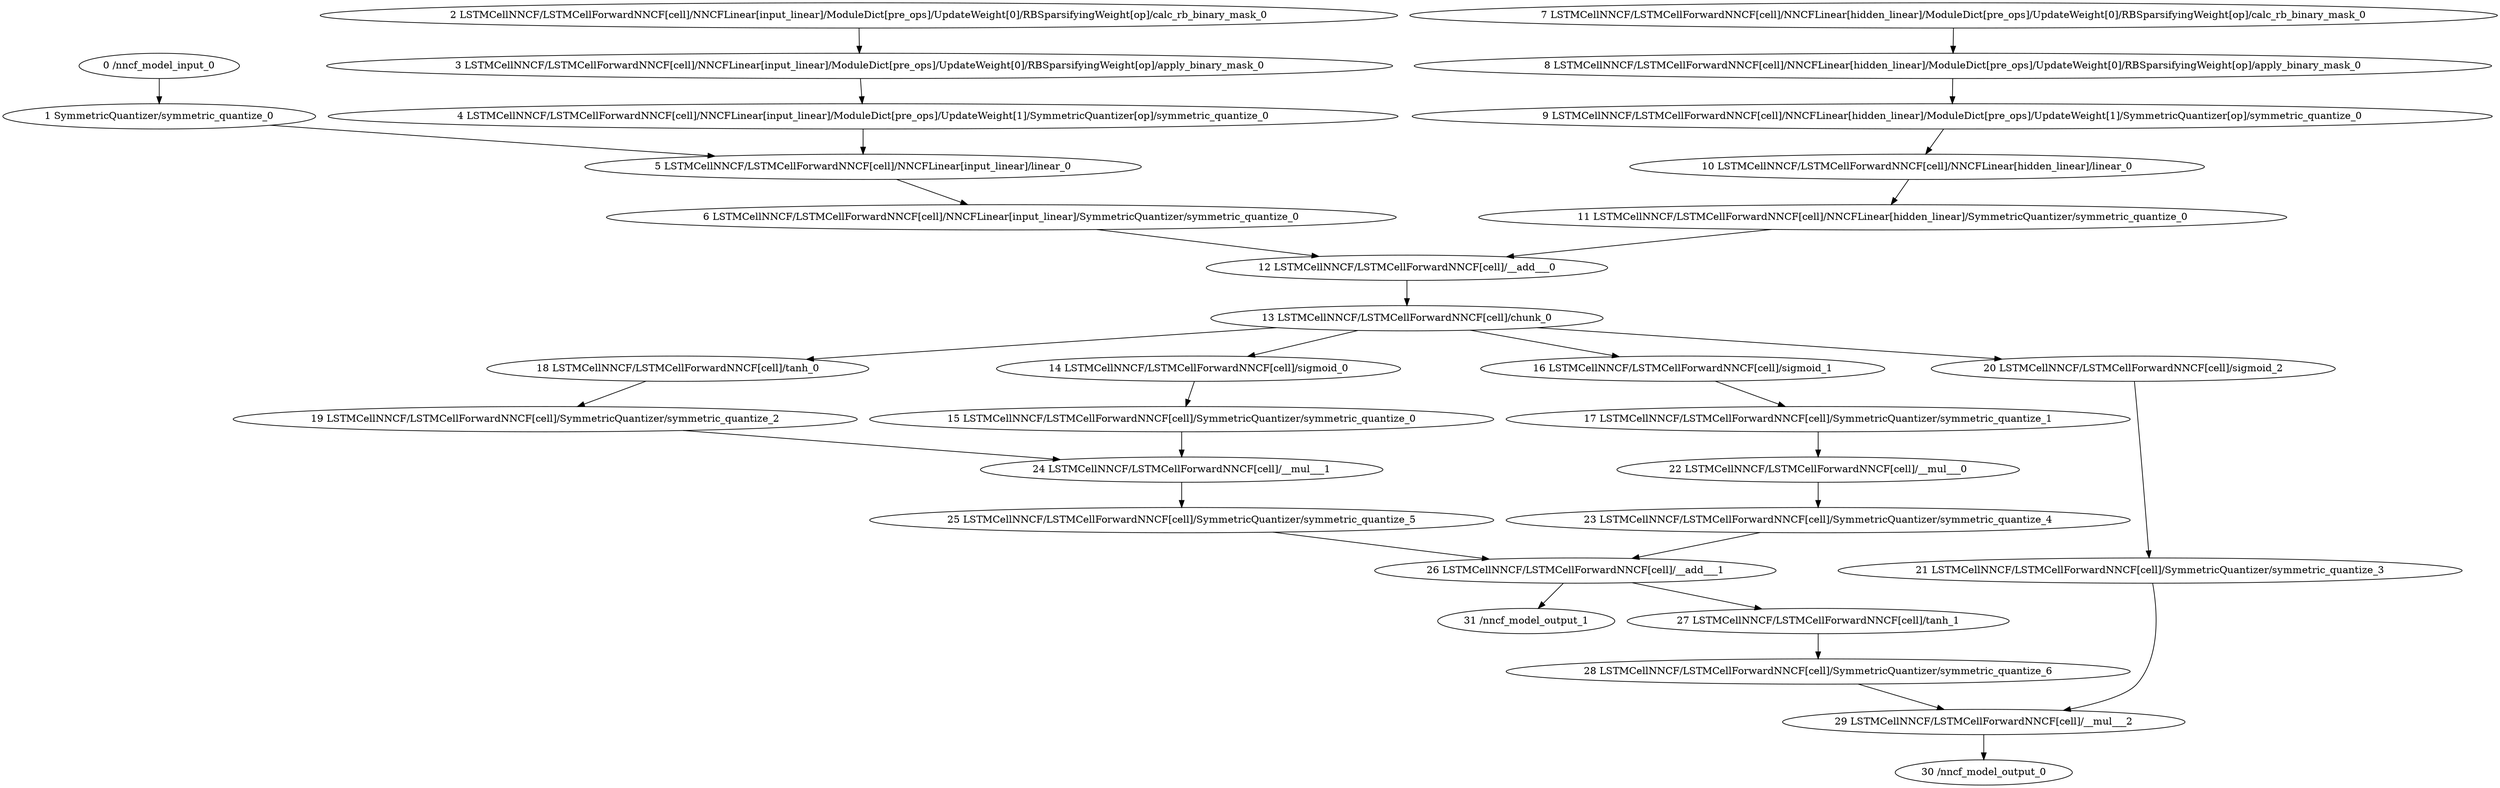 strict digraph  {
"0 /nncf_model_input_0" [id=0, type=nncf_model_input];
"1 SymmetricQuantizer/symmetric_quantize_0" [id=1, type=symmetric_quantize];
"2 LSTMCellNNCF/LSTMCellForwardNNCF[cell]/NNCFLinear[input_linear]/ModuleDict[pre_ops]/UpdateWeight[0]/RBSparsifyingWeight[op]/calc_rb_binary_mask_0" [id=2, type=calc_rb_binary_mask];
"3 LSTMCellNNCF/LSTMCellForwardNNCF[cell]/NNCFLinear[input_linear]/ModuleDict[pre_ops]/UpdateWeight[0]/RBSparsifyingWeight[op]/apply_binary_mask_0" [id=3, type=apply_binary_mask];
"4 LSTMCellNNCF/LSTMCellForwardNNCF[cell]/NNCFLinear[input_linear]/ModuleDict[pre_ops]/UpdateWeight[1]/SymmetricQuantizer[op]/symmetric_quantize_0" [id=4, type=symmetric_quantize];
"5 LSTMCellNNCF/LSTMCellForwardNNCF[cell]/NNCFLinear[input_linear]/linear_0" [id=5, type=linear];
"6 LSTMCellNNCF/LSTMCellForwardNNCF[cell]/NNCFLinear[input_linear]/SymmetricQuantizer/symmetric_quantize_0" [id=6, type=symmetric_quantize];
"7 LSTMCellNNCF/LSTMCellForwardNNCF[cell]/NNCFLinear[hidden_linear]/ModuleDict[pre_ops]/UpdateWeight[0]/RBSparsifyingWeight[op]/calc_rb_binary_mask_0" [id=7, type=calc_rb_binary_mask];
"8 LSTMCellNNCF/LSTMCellForwardNNCF[cell]/NNCFLinear[hidden_linear]/ModuleDict[pre_ops]/UpdateWeight[0]/RBSparsifyingWeight[op]/apply_binary_mask_0" [id=8, type=apply_binary_mask];
"9 LSTMCellNNCF/LSTMCellForwardNNCF[cell]/NNCFLinear[hidden_linear]/ModuleDict[pre_ops]/UpdateWeight[1]/SymmetricQuantizer[op]/symmetric_quantize_0" [id=9, type=symmetric_quantize];
"10 LSTMCellNNCF/LSTMCellForwardNNCF[cell]/NNCFLinear[hidden_linear]/linear_0" [id=10, type=linear];
"11 LSTMCellNNCF/LSTMCellForwardNNCF[cell]/NNCFLinear[hidden_linear]/SymmetricQuantizer/symmetric_quantize_0" [id=11, type=symmetric_quantize];
"12 LSTMCellNNCF/LSTMCellForwardNNCF[cell]/__add___0" [id=12, type=__add__];
"13 LSTMCellNNCF/LSTMCellForwardNNCF[cell]/chunk_0" [id=13, type=chunk];
"14 LSTMCellNNCF/LSTMCellForwardNNCF[cell]/sigmoid_0" [id=14, type=sigmoid];
"15 LSTMCellNNCF/LSTMCellForwardNNCF[cell]/SymmetricQuantizer/symmetric_quantize_0" [id=15, type=symmetric_quantize];
"16 LSTMCellNNCF/LSTMCellForwardNNCF[cell]/sigmoid_1" [id=16, type=sigmoid];
"17 LSTMCellNNCF/LSTMCellForwardNNCF[cell]/SymmetricQuantizer/symmetric_quantize_1" [id=17, type=symmetric_quantize];
"18 LSTMCellNNCF/LSTMCellForwardNNCF[cell]/tanh_0" [id=18, type=tanh];
"19 LSTMCellNNCF/LSTMCellForwardNNCF[cell]/SymmetricQuantizer/symmetric_quantize_2" [id=19, type=symmetric_quantize];
"20 LSTMCellNNCF/LSTMCellForwardNNCF[cell]/sigmoid_2" [id=20, type=sigmoid];
"21 LSTMCellNNCF/LSTMCellForwardNNCF[cell]/SymmetricQuantizer/symmetric_quantize_3" [id=21, type=symmetric_quantize];
"22 LSTMCellNNCF/LSTMCellForwardNNCF[cell]/__mul___0" [id=22, type=__mul__];
"23 LSTMCellNNCF/LSTMCellForwardNNCF[cell]/SymmetricQuantizer/symmetric_quantize_4" [id=23, type=symmetric_quantize];
"24 LSTMCellNNCF/LSTMCellForwardNNCF[cell]/__mul___1" [id=24, type=__mul__];
"25 LSTMCellNNCF/LSTMCellForwardNNCF[cell]/SymmetricQuantizer/symmetric_quantize_5" [id=25, type=symmetric_quantize];
"26 LSTMCellNNCF/LSTMCellForwardNNCF[cell]/__add___1" [id=26, type=__add__];
"27 LSTMCellNNCF/LSTMCellForwardNNCF[cell]/tanh_1" [id=27, type=tanh];
"28 LSTMCellNNCF/LSTMCellForwardNNCF[cell]/SymmetricQuantizer/symmetric_quantize_6" [id=28, type=symmetric_quantize];
"29 LSTMCellNNCF/LSTMCellForwardNNCF[cell]/__mul___2" [id=29, type=__mul__];
"30 /nncf_model_output_0" [id=30, type=nncf_model_output];
"31 /nncf_model_output_1" [id=31, type=nncf_model_output];
"0 /nncf_model_input_0" -> "1 SymmetricQuantizer/symmetric_quantize_0";
"1 SymmetricQuantizer/symmetric_quantize_0" -> "5 LSTMCellNNCF/LSTMCellForwardNNCF[cell]/NNCFLinear[input_linear]/linear_0";
"2 LSTMCellNNCF/LSTMCellForwardNNCF[cell]/NNCFLinear[input_linear]/ModuleDict[pre_ops]/UpdateWeight[0]/RBSparsifyingWeight[op]/calc_rb_binary_mask_0" -> "3 LSTMCellNNCF/LSTMCellForwardNNCF[cell]/NNCFLinear[input_linear]/ModuleDict[pre_ops]/UpdateWeight[0]/RBSparsifyingWeight[op]/apply_binary_mask_0";
"3 LSTMCellNNCF/LSTMCellForwardNNCF[cell]/NNCFLinear[input_linear]/ModuleDict[pre_ops]/UpdateWeight[0]/RBSparsifyingWeight[op]/apply_binary_mask_0" -> "4 LSTMCellNNCF/LSTMCellForwardNNCF[cell]/NNCFLinear[input_linear]/ModuleDict[pre_ops]/UpdateWeight[1]/SymmetricQuantizer[op]/symmetric_quantize_0";
"4 LSTMCellNNCF/LSTMCellForwardNNCF[cell]/NNCFLinear[input_linear]/ModuleDict[pre_ops]/UpdateWeight[1]/SymmetricQuantizer[op]/symmetric_quantize_0" -> "5 LSTMCellNNCF/LSTMCellForwardNNCF[cell]/NNCFLinear[input_linear]/linear_0";
"5 LSTMCellNNCF/LSTMCellForwardNNCF[cell]/NNCFLinear[input_linear]/linear_0" -> "6 LSTMCellNNCF/LSTMCellForwardNNCF[cell]/NNCFLinear[input_linear]/SymmetricQuantizer/symmetric_quantize_0";
"6 LSTMCellNNCF/LSTMCellForwardNNCF[cell]/NNCFLinear[input_linear]/SymmetricQuantizer/symmetric_quantize_0" -> "12 LSTMCellNNCF/LSTMCellForwardNNCF[cell]/__add___0";
"7 LSTMCellNNCF/LSTMCellForwardNNCF[cell]/NNCFLinear[hidden_linear]/ModuleDict[pre_ops]/UpdateWeight[0]/RBSparsifyingWeight[op]/calc_rb_binary_mask_0" -> "8 LSTMCellNNCF/LSTMCellForwardNNCF[cell]/NNCFLinear[hidden_linear]/ModuleDict[pre_ops]/UpdateWeight[0]/RBSparsifyingWeight[op]/apply_binary_mask_0";
"8 LSTMCellNNCF/LSTMCellForwardNNCF[cell]/NNCFLinear[hidden_linear]/ModuleDict[pre_ops]/UpdateWeight[0]/RBSparsifyingWeight[op]/apply_binary_mask_0" -> "9 LSTMCellNNCF/LSTMCellForwardNNCF[cell]/NNCFLinear[hidden_linear]/ModuleDict[pre_ops]/UpdateWeight[1]/SymmetricQuantizer[op]/symmetric_quantize_0";
"9 LSTMCellNNCF/LSTMCellForwardNNCF[cell]/NNCFLinear[hidden_linear]/ModuleDict[pre_ops]/UpdateWeight[1]/SymmetricQuantizer[op]/symmetric_quantize_0" -> "10 LSTMCellNNCF/LSTMCellForwardNNCF[cell]/NNCFLinear[hidden_linear]/linear_0";
"10 LSTMCellNNCF/LSTMCellForwardNNCF[cell]/NNCFLinear[hidden_linear]/linear_0" -> "11 LSTMCellNNCF/LSTMCellForwardNNCF[cell]/NNCFLinear[hidden_linear]/SymmetricQuantizer/symmetric_quantize_0";
"11 LSTMCellNNCF/LSTMCellForwardNNCF[cell]/NNCFLinear[hidden_linear]/SymmetricQuantizer/symmetric_quantize_0" -> "12 LSTMCellNNCF/LSTMCellForwardNNCF[cell]/__add___0";
"12 LSTMCellNNCF/LSTMCellForwardNNCF[cell]/__add___0" -> "13 LSTMCellNNCF/LSTMCellForwardNNCF[cell]/chunk_0";
"13 LSTMCellNNCF/LSTMCellForwardNNCF[cell]/chunk_0" -> "14 LSTMCellNNCF/LSTMCellForwardNNCF[cell]/sigmoid_0";
"13 LSTMCellNNCF/LSTMCellForwardNNCF[cell]/chunk_0" -> "16 LSTMCellNNCF/LSTMCellForwardNNCF[cell]/sigmoid_1";
"13 LSTMCellNNCF/LSTMCellForwardNNCF[cell]/chunk_0" -> "18 LSTMCellNNCF/LSTMCellForwardNNCF[cell]/tanh_0";
"13 LSTMCellNNCF/LSTMCellForwardNNCF[cell]/chunk_0" -> "20 LSTMCellNNCF/LSTMCellForwardNNCF[cell]/sigmoid_2";
"14 LSTMCellNNCF/LSTMCellForwardNNCF[cell]/sigmoid_0" -> "15 LSTMCellNNCF/LSTMCellForwardNNCF[cell]/SymmetricQuantizer/symmetric_quantize_0";
"15 LSTMCellNNCF/LSTMCellForwardNNCF[cell]/SymmetricQuantizer/symmetric_quantize_0" -> "24 LSTMCellNNCF/LSTMCellForwardNNCF[cell]/__mul___1";
"16 LSTMCellNNCF/LSTMCellForwardNNCF[cell]/sigmoid_1" -> "17 LSTMCellNNCF/LSTMCellForwardNNCF[cell]/SymmetricQuantizer/symmetric_quantize_1";
"17 LSTMCellNNCF/LSTMCellForwardNNCF[cell]/SymmetricQuantizer/symmetric_quantize_1" -> "22 LSTMCellNNCF/LSTMCellForwardNNCF[cell]/__mul___0";
"18 LSTMCellNNCF/LSTMCellForwardNNCF[cell]/tanh_0" -> "19 LSTMCellNNCF/LSTMCellForwardNNCF[cell]/SymmetricQuantizer/symmetric_quantize_2";
"19 LSTMCellNNCF/LSTMCellForwardNNCF[cell]/SymmetricQuantizer/symmetric_quantize_2" -> "24 LSTMCellNNCF/LSTMCellForwardNNCF[cell]/__mul___1";
"20 LSTMCellNNCF/LSTMCellForwardNNCF[cell]/sigmoid_2" -> "21 LSTMCellNNCF/LSTMCellForwardNNCF[cell]/SymmetricQuantizer/symmetric_quantize_3";
"21 LSTMCellNNCF/LSTMCellForwardNNCF[cell]/SymmetricQuantizer/symmetric_quantize_3" -> "29 LSTMCellNNCF/LSTMCellForwardNNCF[cell]/__mul___2";
"22 LSTMCellNNCF/LSTMCellForwardNNCF[cell]/__mul___0" -> "23 LSTMCellNNCF/LSTMCellForwardNNCF[cell]/SymmetricQuantizer/symmetric_quantize_4";
"23 LSTMCellNNCF/LSTMCellForwardNNCF[cell]/SymmetricQuantizer/symmetric_quantize_4" -> "26 LSTMCellNNCF/LSTMCellForwardNNCF[cell]/__add___1";
"24 LSTMCellNNCF/LSTMCellForwardNNCF[cell]/__mul___1" -> "25 LSTMCellNNCF/LSTMCellForwardNNCF[cell]/SymmetricQuantizer/symmetric_quantize_5";
"25 LSTMCellNNCF/LSTMCellForwardNNCF[cell]/SymmetricQuantizer/symmetric_quantize_5" -> "26 LSTMCellNNCF/LSTMCellForwardNNCF[cell]/__add___1";
"26 LSTMCellNNCF/LSTMCellForwardNNCF[cell]/__add___1" -> "27 LSTMCellNNCF/LSTMCellForwardNNCF[cell]/tanh_1";
"26 LSTMCellNNCF/LSTMCellForwardNNCF[cell]/__add___1" -> "31 /nncf_model_output_1";
"27 LSTMCellNNCF/LSTMCellForwardNNCF[cell]/tanh_1" -> "28 LSTMCellNNCF/LSTMCellForwardNNCF[cell]/SymmetricQuantizer/symmetric_quantize_6";
"28 LSTMCellNNCF/LSTMCellForwardNNCF[cell]/SymmetricQuantizer/symmetric_quantize_6" -> "29 LSTMCellNNCF/LSTMCellForwardNNCF[cell]/__mul___2";
"29 LSTMCellNNCF/LSTMCellForwardNNCF[cell]/__mul___2" -> "30 /nncf_model_output_0";
}
